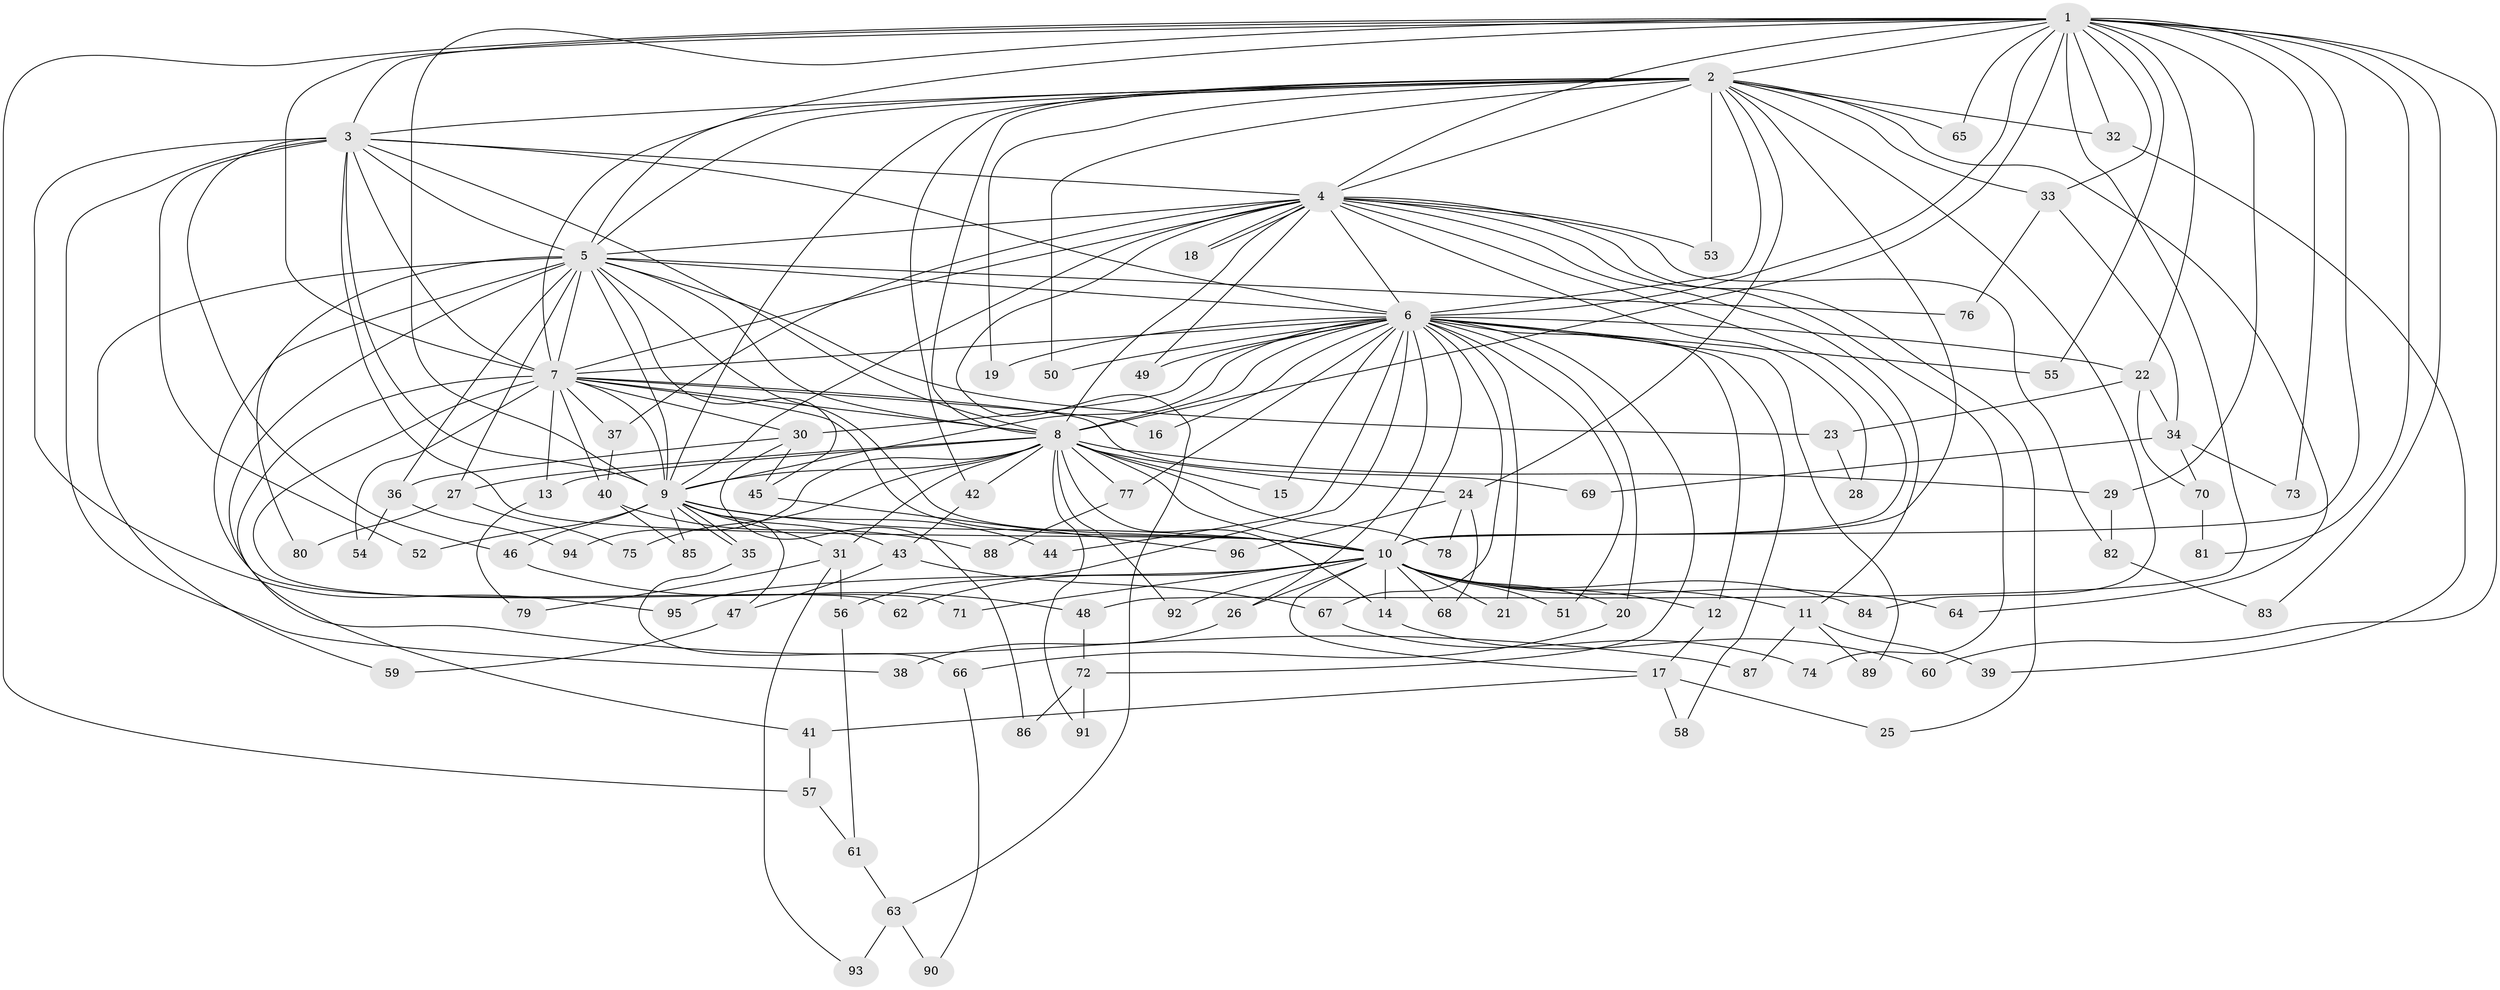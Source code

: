 // Generated by graph-tools (version 1.1) at 2025/44/03/09/25 04:44:00]
// undirected, 96 vertices, 217 edges
graph export_dot {
graph [start="1"]
  node [color=gray90,style=filled];
  1;
  2;
  3;
  4;
  5;
  6;
  7;
  8;
  9;
  10;
  11;
  12;
  13;
  14;
  15;
  16;
  17;
  18;
  19;
  20;
  21;
  22;
  23;
  24;
  25;
  26;
  27;
  28;
  29;
  30;
  31;
  32;
  33;
  34;
  35;
  36;
  37;
  38;
  39;
  40;
  41;
  42;
  43;
  44;
  45;
  46;
  47;
  48;
  49;
  50;
  51;
  52;
  53;
  54;
  55;
  56;
  57;
  58;
  59;
  60;
  61;
  62;
  63;
  64;
  65;
  66;
  67;
  68;
  69;
  70;
  71;
  72;
  73;
  74;
  75;
  76;
  77;
  78;
  79;
  80;
  81;
  82;
  83;
  84;
  85;
  86;
  87;
  88;
  89;
  90;
  91;
  92;
  93;
  94;
  95;
  96;
  1 -- 2;
  1 -- 3;
  1 -- 4;
  1 -- 5;
  1 -- 6;
  1 -- 7;
  1 -- 8;
  1 -- 9;
  1 -- 10;
  1 -- 22;
  1 -- 29;
  1 -- 32;
  1 -- 33;
  1 -- 48;
  1 -- 55;
  1 -- 57;
  1 -- 60;
  1 -- 65;
  1 -- 73;
  1 -- 81;
  1 -- 83;
  2 -- 3;
  2 -- 4;
  2 -- 5;
  2 -- 6;
  2 -- 7;
  2 -- 8;
  2 -- 9;
  2 -- 10;
  2 -- 19;
  2 -- 24;
  2 -- 32;
  2 -- 33;
  2 -- 42;
  2 -- 50;
  2 -- 53;
  2 -- 64;
  2 -- 65;
  2 -- 84;
  3 -- 4;
  3 -- 5;
  3 -- 6;
  3 -- 7;
  3 -- 8;
  3 -- 9;
  3 -- 10;
  3 -- 38;
  3 -- 46;
  3 -- 52;
  3 -- 95;
  4 -- 5;
  4 -- 6;
  4 -- 7;
  4 -- 8;
  4 -- 9;
  4 -- 10;
  4 -- 11;
  4 -- 18;
  4 -- 18;
  4 -- 25;
  4 -- 28;
  4 -- 37;
  4 -- 49;
  4 -- 53;
  4 -- 63;
  4 -- 74;
  4 -- 82;
  5 -- 6;
  5 -- 7;
  5 -- 8;
  5 -- 9;
  5 -- 10;
  5 -- 23;
  5 -- 27;
  5 -- 36;
  5 -- 45;
  5 -- 59;
  5 -- 62;
  5 -- 76;
  5 -- 80;
  5 -- 87;
  6 -- 7;
  6 -- 8;
  6 -- 9;
  6 -- 10;
  6 -- 12;
  6 -- 15;
  6 -- 16;
  6 -- 19;
  6 -- 20;
  6 -- 21;
  6 -- 22;
  6 -- 26;
  6 -- 30;
  6 -- 44;
  6 -- 49;
  6 -- 50;
  6 -- 51;
  6 -- 55;
  6 -- 56;
  6 -- 58;
  6 -- 67;
  6 -- 72;
  6 -- 77;
  6 -- 89;
  7 -- 8;
  7 -- 9;
  7 -- 10;
  7 -- 13;
  7 -- 16;
  7 -- 30;
  7 -- 37;
  7 -- 40;
  7 -- 41;
  7 -- 54;
  7 -- 69;
  7 -- 71;
  8 -- 9;
  8 -- 10;
  8 -- 13;
  8 -- 14;
  8 -- 15;
  8 -- 24;
  8 -- 27;
  8 -- 29;
  8 -- 31;
  8 -- 42;
  8 -- 75;
  8 -- 77;
  8 -- 78;
  8 -- 91;
  8 -- 92;
  8 -- 94;
  9 -- 10;
  9 -- 31;
  9 -- 35;
  9 -- 35;
  9 -- 43;
  9 -- 44;
  9 -- 46;
  9 -- 47;
  9 -- 52;
  9 -- 85;
  10 -- 11;
  10 -- 12;
  10 -- 14;
  10 -- 17;
  10 -- 20;
  10 -- 21;
  10 -- 26;
  10 -- 51;
  10 -- 62;
  10 -- 64;
  10 -- 68;
  10 -- 71;
  10 -- 84;
  10 -- 92;
  10 -- 95;
  11 -- 39;
  11 -- 87;
  11 -- 89;
  12 -- 17;
  13 -- 79;
  14 -- 60;
  17 -- 25;
  17 -- 41;
  17 -- 58;
  20 -- 66;
  22 -- 23;
  22 -- 34;
  22 -- 70;
  23 -- 28;
  24 -- 68;
  24 -- 78;
  24 -- 96;
  26 -- 38;
  27 -- 75;
  27 -- 80;
  29 -- 82;
  30 -- 36;
  30 -- 45;
  30 -- 86;
  31 -- 56;
  31 -- 79;
  31 -- 93;
  32 -- 39;
  33 -- 34;
  33 -- 76;
  34 -- 69;
  34 -- 70;
  34 -- 73;
  35 -- 66;
  36 -- 54;
  36 -- 94;
  37 -- 40;
  40 -- 85;
  40 -- 88;
  41 -- 57;
  42 -- 43;
  43 -- 47;
  43 -- 67;
  45 -- 96;
  46 -- 48;
  47 -- 59;
  48 -- 72;
  56 -- 61;
  57 -- 61;
  61 -- 63;
  63 -- 90;
  63 -- 93;
  66 -- 90;
  67 -- 74;
  70 -- 81;
  72 -- 86;
  72 -- 91;
  77 -- 88;
  82 -- 83;
}

